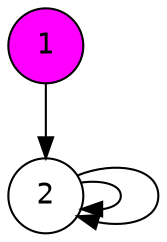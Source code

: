digraph { node [ fontname = Courier ]
1 [ fillcolor = magenta style=filled shape=circle ]
2 [shape=circle ]

1 -> 2
2 -> 2
2 -> 2

}